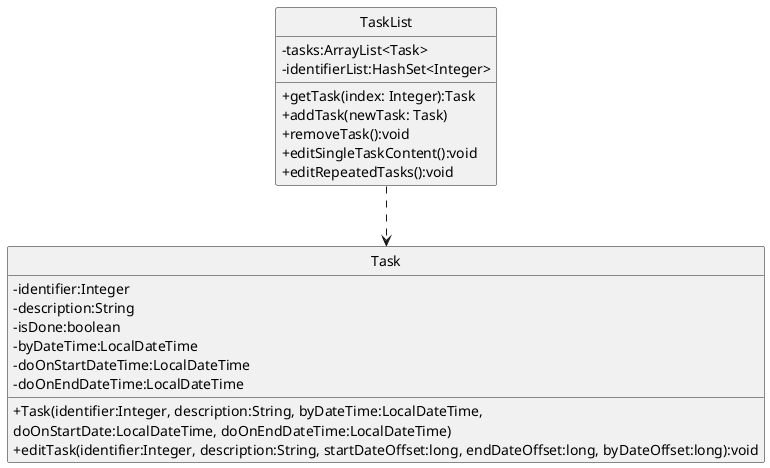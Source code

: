 @startuml
'https://plantuml.com/class-diagram

skinparam classAttributeIconSize 0
hide circle
class Task {
    -identifier:Integer
    -description:String
    -isDone:boolean
    -byDateTime:LocalDateTime
    -doOnStartDateTime:LocalDateTime
    -doOnEndDateTime:LocalDateTime
    +Task(identifier:Integer, description:String, byDateTime:LocalDateTime,
    doOnStartDate:LocalDateTime, doOnEndDateTime:LocalDateTime)
    +editTask(identifier:Integer, description:String, startDateOffset:long, endDateOffset:long, byDateOffset:long):void
}

class TaskList {
    -tasks:ArrayList<Task>
    -identifierList:HashSet<Integer>
    +getTask(index: Integer):Task
    +addTask(newTask: Task)
    +removeTask():void
    +editSingleTaskContent():void
    +editRepeatedTasks():void
}

TaskList ..> Task
@enduml